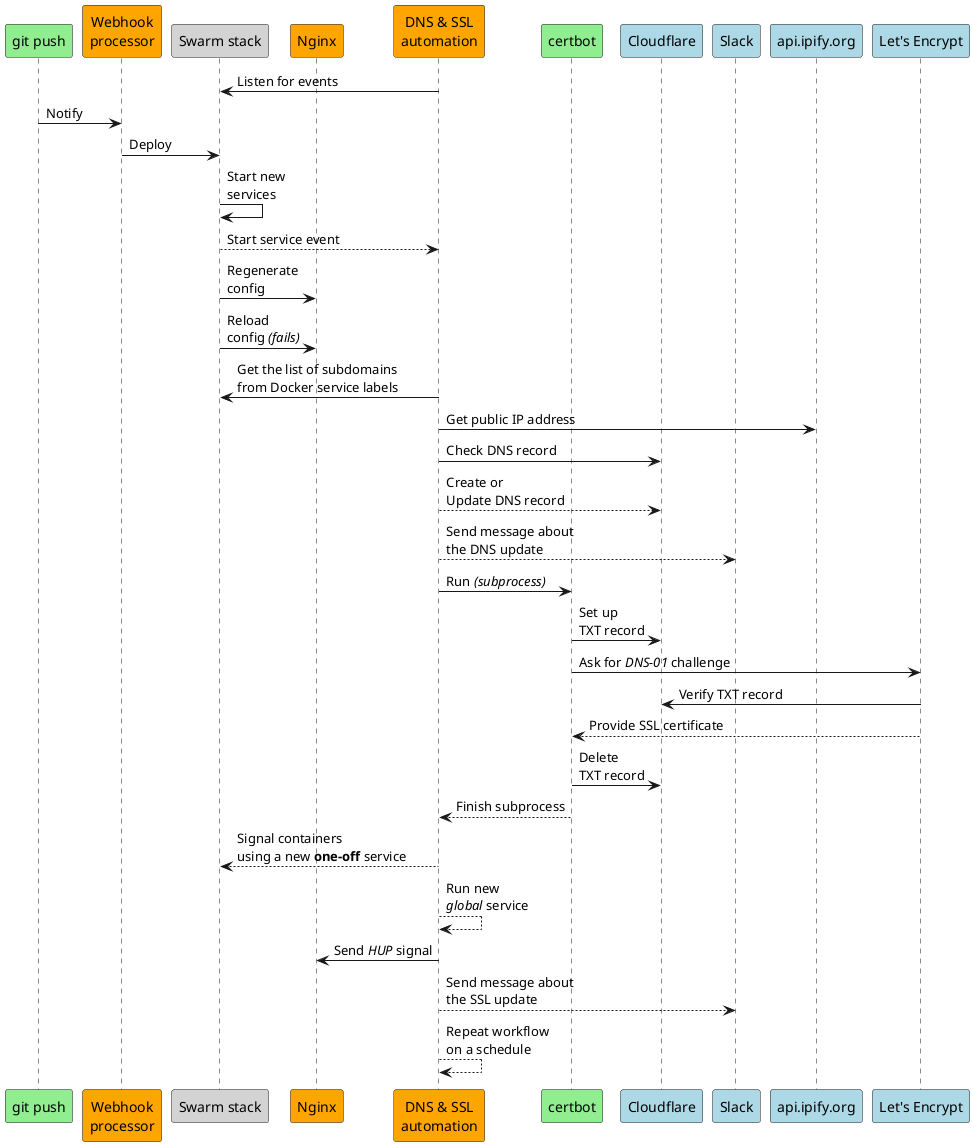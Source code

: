 @startuml

participant "git push" as git_push #lightgreen
participant "Webhook\nprocessor" as webhooks #orange
participant "Swarm stack" as stack #lightgrey
participant "Nginx" as nginx #orange
participant "DNS & SSL\nautomation" as automation #orange
participant "certbot" as certbot #lightgreen
participant "Cloudflare" as cloudflare #lightblue
participant "Slack" as slack #lightblue
participant "api.ipify.org" as ipify #lightblue
participant "Let's Encrypt" as lets_encrypt #lightblue

automation -> stack: Listen for events
git_push -> webhooks : Notify
webhooks -> stack : Deploy
stack -> stack : Start new\nservices
stack --> automation : Start service event
stack -> nginx : Regenerate\nconfig
stack -> nginx : Reload\nconfig <i>(fails)</i>
automation -> stack : Get the list of subdomains\nfrom Docker service labels
automation -> ipify : Get public IP address
automation -> cloudflare : Check DNS record
automation --> cloudflare : Create or \nUpdate DNS record
automation --> slack : Send message about\nthe DNS update
automation -> certbot : Run <i>(subprocess)</i>
certbot -> cloudflare : Set up\nTXT record
certbot -> lets_encrypt : Ask for <i>DNS-01</i> challenge
lets_encrypt -> cloudflare : Verify TXT record
lets_encrypt --> certbot : Provide SSL certificate
certbot -> cloudflare : Delete\nTXT record
certbot --> automation : Finish subprocess
automation --> stack : Signal containers\nusing a new <b>one-off</b> service
automation --> automation : Run new\n<i>global</i> service
automation -> nginx : Send <i>HUP</i> signal
automation --> slack : Send message about\nthe SSL update
automation --> automation : Repeat workflow\non a schedule

@enduml